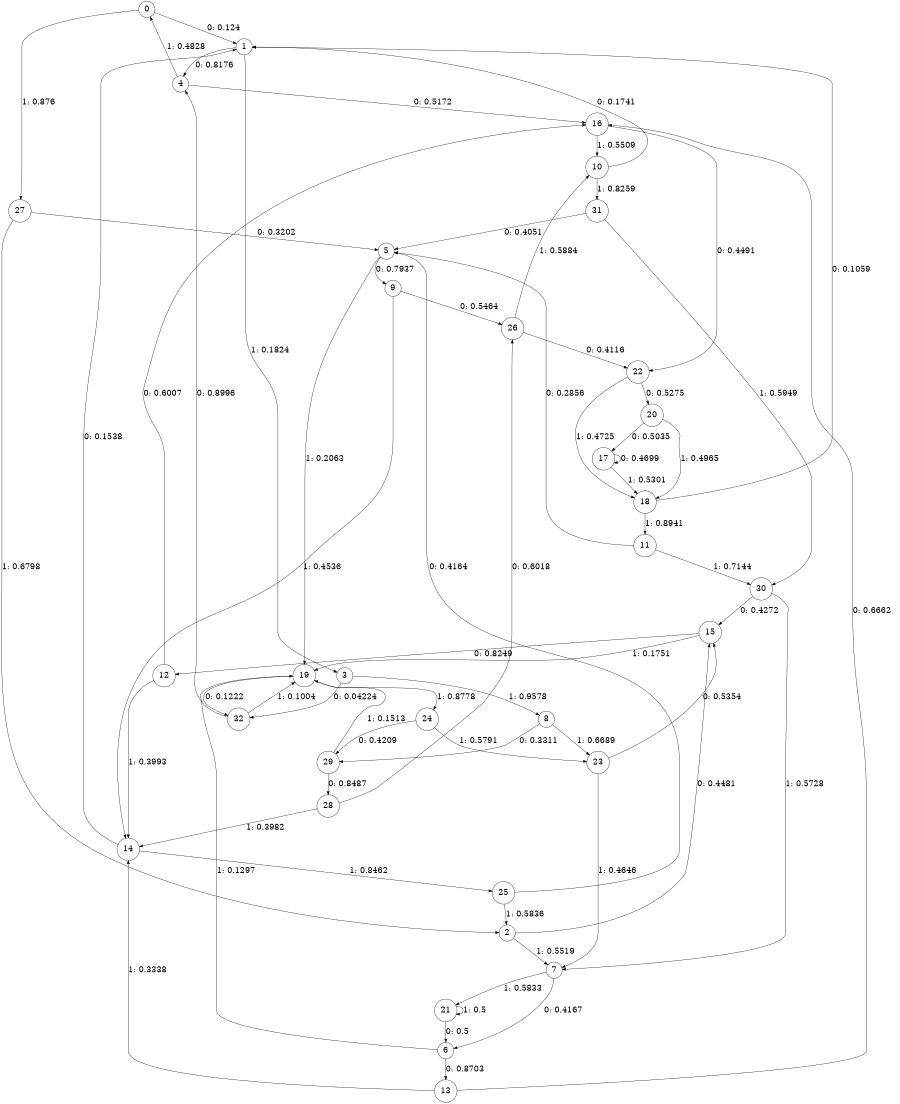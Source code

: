digraph "ch23randomL6" {
size = "6,8.5";
ratio = "fill";
node [shape = circle];
node [fontsize = 24];
edge [fontsize = 24];
0 -> 1 [label = "0: 0.124    "];
0 -> 27 [label = "1: 0.876    "];
1 -> 4 [label = "0: 0.8176   "];
1 -> 3 [label = "1: 0.1824   "];
2 -> 15 [label = "0: 0.4481   "];
2 -> 7 [label = "1: 0.5519   "];
3 -> 32 [label = "0: 0.04224  "];
3 -> 8 [label = "1: 0.9578   "];
4 -> 16 [label = "0: 0.5172   "];
4 -> 0 [label = "1: 0.4828   "];
5 -> 9 [label = "0: 0.7937   "];
5 -> 19 [label = "1: 0.2063   "];
6 -> 13 [label = "0: 0.8703   "];
6 -> 19 [label = "1: 0.1297   "];
7 -> 6 [label = "0: 0.4167   "];
7 -> 21 [label = "1: 0.5833   "];
8 -> 29 [label = "0: 0.3311   "];
8 -> 23 [label = "1: 0.6689   "];
9 -> 26 [label = "0: 0.5464   "];
9 -> 14 [label = "1: 0.4536   "];
10 -> 1 [label = "0: 0.1741   "];
10 -> 31 [label = "1: 0.8259   "];
11 -> 5 [label = "0: 0.2856   "];
11 -> 30 [label = "1: 0.7144   "];
12 -> 16 [label = "0: 0.6007   "];
12 -> 14 [label = "1: 0.3993   "];
13 -> 16 [label = "0: 0.6662   "];
13 -> 14 [label = "1: 0.3338   "];
14 -> 1 [label = "0: 0.1538   "];
14 -> 25 [label = "1: 0.8462   "];
15 -> 12 [label = "0: 0.8249   "];
15 -> 19 [label = "1: 0.1751   "];
16 -> 22 [label = "0: 0.4491   "];
16 -> 10 [label = "1: 0.5509   "];
17 -> 17 [label = "0: 0.4699   "];
17 -> 18 [label = "1: 0.5301   "];
18 -> 1 [label = "0: 0.1059   "];
18 -> 11 [label = "1: 0.8941   "];
19 -> 32 [label = "0: 0.1222   "];
19 -> 24 [label = "1: 0.8778   "];
20 -> 17 [label = "0: 0.5035   "];
20 -> 18 [label = "1: 0.4965   "];
21 -> 6 [label = "0: 0.5      "];
21 -> 21 [label = "1: 0.5      "];
22 -> 20 [label = "0: 0.5275   "];
22 -> 18 [label = "1: 0.4725   "];
23 -> 15 [label = "0: 0.5354   "];
23 -> 7 [label = "1: 0.4646   "];
24 -> 29 [label = "0: 0.4209   "];
24 -> 23 [label = "1: 0.5791   "];
25 -> 5 [label = "0: 0.4164   "];
25 -> 2 [label = "1: 0.5836   "];
26 -> 22 [label = "0: 0.4116   "];
26 -> 10 [label = "1: 0.5884   "];
27 -> 5 [label = "0: 0.3202   "];
27 -> 2 [label = "1: 0.6798   "];
28 -> 26 [label = "0: 0.6018   "];
28 -> 14 [label = "1: 0.3982   "];
29 -> 28 [label = "0: 0.8487   "];
29 -> 19 [label = "1: 0.1513   "];
30 -> 15 [label = "0: 0.4272   "];
30 -> 7 [label = "1: 0.5728   "];
31 -> 5 [label = "0: 0.4051   "];
31 -> 30 [label = "1: 0.5949   "];
32 -> 4 [label = "0: 0.8996   "];
32 -> 19 [label = "1: 0.1004   "];
}